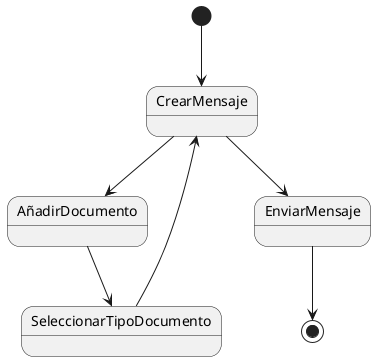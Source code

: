 @startuml diagramaDeEstados
[*] --> CrearMensaje
CrearMensaje --> AñadirDocumento

AñadirDocumento --> SeleccionarTipoDocumento

SeleccionarTipoDocumento --> CrearMensaje

CrearMensaje --> EnviarMensaje

EnviarMensaje --> [*]
@enduml